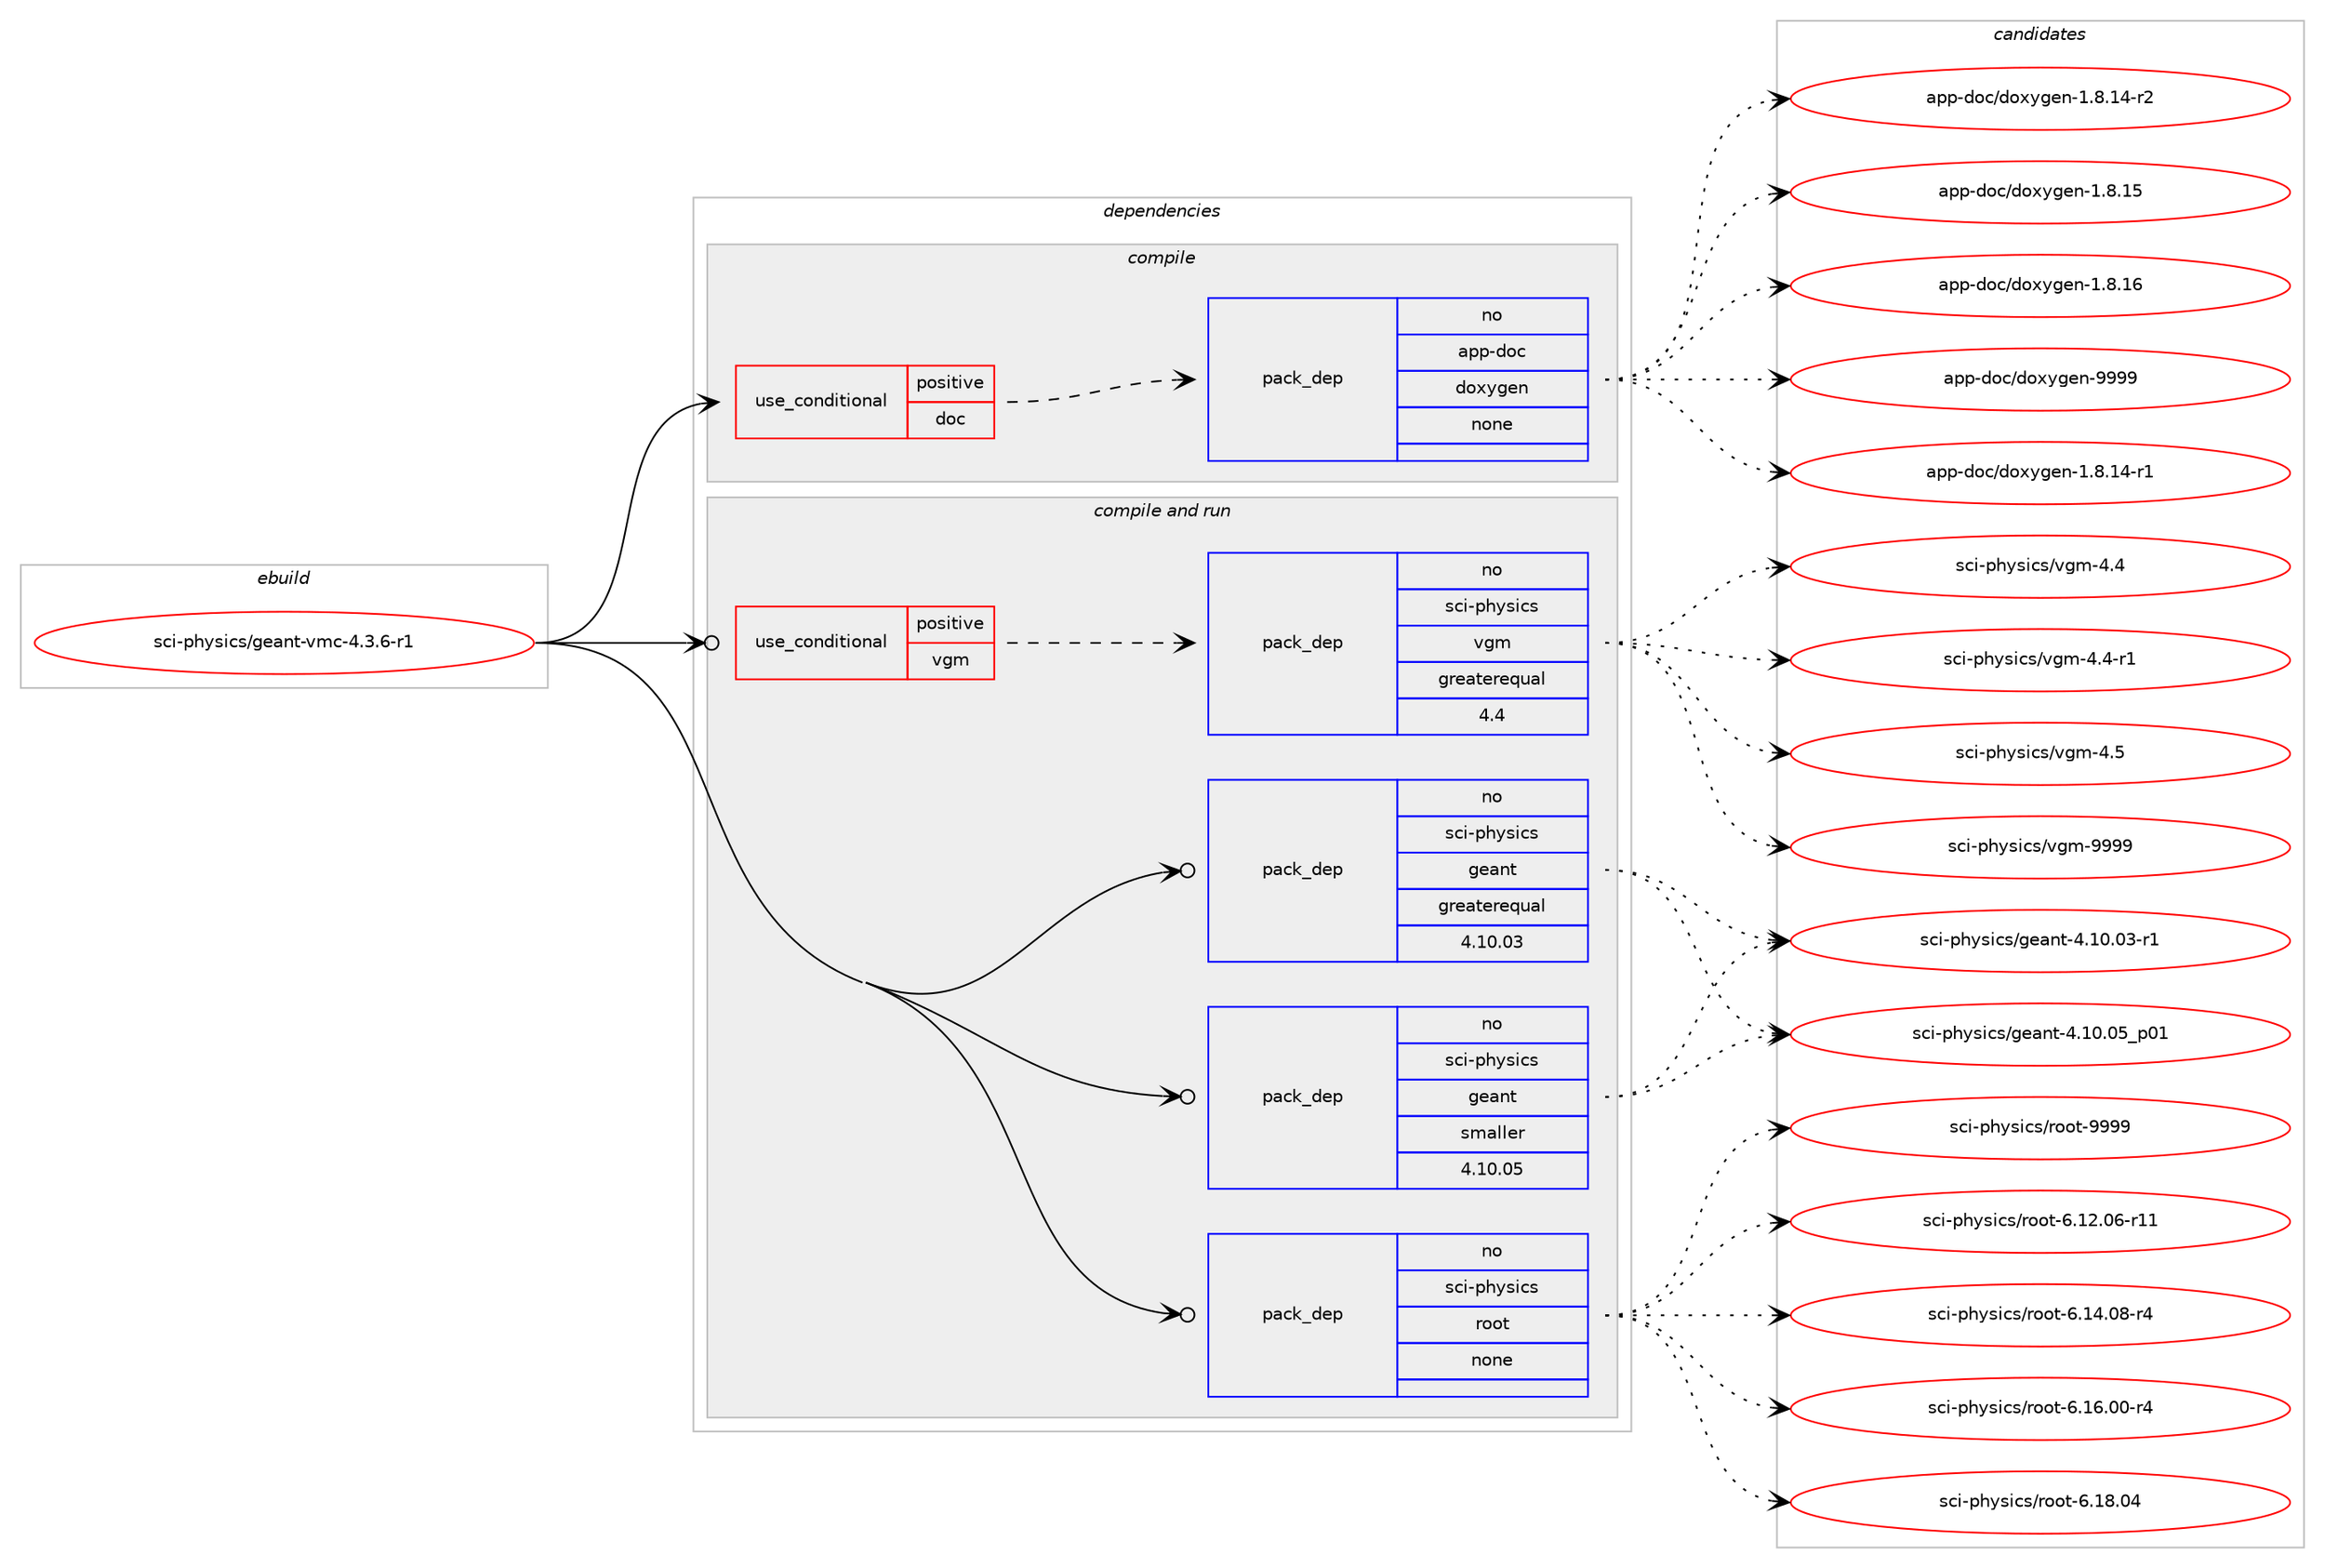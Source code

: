 digraph prolog {

# *************
# Graph options
# *************

newrank=true;
concentrate=true;
compound=true;
graph [rankdir=LR,fontname=Helvetica,fontsize=10,ranksep=1.5];#, ranksep=2.5, nodesep=0.2];
edge  [arrowhead=vee];
node  [fontname=Helvetica,fontsize=10];

# **********
# The ebuild
# **********

subgraph cluster_leftcol {
color=gray;
rank=same;
label=<<i>ebuild</i>>;
id [label="sci-physics/geant-vmc-4.3.6-r1", color=red, width=4, href="../sci-physics/geant-vmc-4.3.6-r1.svg"];
}

# ****************
# The dependencies
# ****************

subgraph cluster_midcol {
color=gray;
label=<<i>dependencies</i>>;
subgraph cluster_compile {
fillcolor="#eeeeee";
style=filled;
label=<<i>compile</i>>;
subgraph cond209544 {
dependency863319 [label=<<TABLE BORDER="0" CELLBORDER="1" CELLSPACING="0" CELLPADDING="4"><TR><TD ROWSPAN="3" CELLPADDING="10">use_conditional</TD></TR><TR><TD>positive</TD></TR><TR><TD>doc</TD></TR></TABLE>>, shape=none, color=red];
subgraph pack638511 {
dependency863320 [label=<<TABLE BORDER="0" CELLBORDER="1" CELLSPACING="0" CELLPADDING="4" WIDTH="220"><TR><TD ROWSPAN="6" CELLPADDING="30">pack_dep</TD></TR><TR><TD WIDTH="110">no</TD></TR><TR><TD>app-doc</TD></TR><TR><TD>doxygen</TD></TR><TR><TD>none</TD></TR><TR><TD></TD></TR></TABLE>>, shape=none, color=blue];
}
dependency863319:e -> dependency863320:w [weight=20,style="dashed",arrowhead="vee"];
}
id:e -> dependency863319:w [weight=20,style="solid",arrowhead="vee"];
}
subgraph cluster_compileandrun {
fillcolor="#eeeeee";
style=filled;
label=<<i>compile and run</i>>;
subgraph cond209545 {
dependency863321 [label=<<TABLE BORDER="0" CELLBORDER="1" CELLSPACING="0" CELLPADDING="4"><TR><TD ROWSPAN="3" CELLPADDING="10">use_conditional</TD></TR><TR><TD>positive</TD></TR><TR><TD>vgm</TD></TR></TABLE>>, shape=none, color=red];
subgraph pack638512 {
dependency863322 [label=<<TABLE BORDER="0" CELLBORDER="1" CELLSPACING="0" CELLPADDING="4" WIDTH="220"><TR><TD ROWSPAN="6" CELLPADDING="30">pack_dep</TD></TR><TR><TD WIDTH="110">no</TD></TR><TR><TD>sci-physics</TD></TR><TR><TD>vgm</TD></TR><TR><TD>greaterequal</TD></TR><TR><TD>4.4</TD></TR></TABLE>>, shape=none, color=blue];
}
dependency863321:e -> dependency863322:w [weight=20,style="dashed",arrowhead="vee"];
}
id:e -> dependency863321:w [weight=20,style="solid",arrowhead="odotvee"];
subgraph pack638513 {
dependency863323 [label=<<TABLE BORDER="0" CELLBORDER="1" CELLSPACING="0" CELLPADDING="4" WIDTH="220"><TR><TD ROWSPAN="6" CELLPADDING="30">pack_dep</TD></TR><TR><TD WIDTH="110">no</TD></TR><TR><TD>sci-physics</TD></TR><TR><TD>geant</TD></TR><TR><TD>greaterequal</TD></TR><TR><TD>4.10.03</TD></TR></TABLE>>, shape=none, color=blue];
}
id:e -> dependency863323:w [weight=20,style="solid",arrowhead="odotvee"];
subgraph pack638514 {
dependency863324 [label=<<TABLE BORDER="0" CELLBORDER="1" CELLSPACING="0" CELLPADDING="4" WIDTH="220"><TR><TD ROWSPAN="6" CELLPADDING="30">pack_dep</TD></TR><TR><TD WIDTH="110">no</TD></TR><TR><TD>sci-physics</TD></TR><TR><TD>geant</TD></TR><TR><TD>smaller</TD></TR><TR><TD>4.10.05</TD></TR></TABLE>>, shape=none, color=blue];
}
id:e -> dependency863324:w [weight=20,style="solid",arrowhead="odotvee"];
subgraph pack638515 {
dependency863325 [label=<<TABLE BORDER="0" CELLBORDER="1" CELLSPACING="0" CELLPADDING="4" WIDTH="220"><TR><TD ROWSPAN="6" CELLPADDING="30">pack_dep</TD></TR><TR><TD WIDTH="110">no</TD></TR><TR><TD>sci-physics</TD></TR><TR><TD>root</TD></TR><TR><TD>none</TD></TR><TR><TD></TD></TR></TABLE>>, shape=none, color=blue];
}
id:e -> dependency863325:w [weight=20,style="solid",arrowhead="odotvee"];
}
subgraph cluster_run {
fillcolor="#eeeeee";
style=filled;
label=<<i>run</i>>;
}
}

# **************
# The candidates
# **************

subgraph cluster_choices {
rank=same;
color=gray;
label=<<i>candidates</i>>;

subgraph choice638511 {
color=black;
nodesep=1;
choice97112112451001119947100111120121103101110454946564649524511449 [label="app-doc/doxygen-1.8.14-r1", color=red, width=4,href="../app-doc/doxygen-1.8.14-r1.svg"];
choice97112112451001119947100111120121103101110454946564649524511450 [label="app-doc/doxygen-1.8.14-r2", color=red, width=4,href="../app-doc/doxygen-1.8.14-r2.svg"];
choice9711211245100111994710011112012110310111045494656464953 [label="app-doc/doxygen-1.8.15", color=red, width=4,href="../app-doc/doxygen-1.8.15.svg"];
choice9711211245100111994710011112012110310111045494656464954 [label="app-doc/doxygen-1.8.16", color=red, width=4,href="../app-doc/doxygen-1.8.16.svg"];
choice971121124510011199471001111201211031011104557575757 [label="app-doc/doxygen-9999", color=red, width=4,href="../app-doc/doxygen-9999.svg"];
dependency863320:e -> choice97112112451001119947100111120121103101110454946564649524511449:w [style=dotted,weight="100"];
dependency863320:e -> choice97112112451001119947100111120121103101110454946564649524511450:w [style=dotted,weight="100"];
dependency863320:e -> choice9711211245100111994710011112012110310111045494656464953:w [style=dotted,weight="100"];
dependency863320:e -> choice9711211245100111994710011112012110310111045494656464954:w [style=dotted,weight="100"];
dependency863320:e -> choice971121124510011199471001111201211031011104557575757:w [style=dotted,weight="100"];
}
subgraph choice638512 {
color=black;
nodesep=1;
choice1159910545112104121115105991154711810310945524652 [label="sci-physics/vgm-4.4", color=red, width=4,href="../sci-physics/vgm-4.4.svg"];
choice11599105451121041211151059911547118103109455246524511449 [label="sci-physics/vgm-4.4-r1", color=red, width=4,href="../sci-physics/vgm-4.4-r1.svg"];
choice1159910545112104121115105991154711810310945524653 [label="sci-physics/vgm-4.5", color=red, width=4,href="../sci-physics/vgm-4.5.svg"];
choice115991054511210412111510599115471181031094557575757 [label="sci-physics/vgm-9999", color=red, width=4,href="../sci-physics/vgm-9999.svg"];
dependency863322:e -> choice1159910545112104121115105991154711810310945524652:w [style=dotted,weight="100"];
dependency863322:e -> choice11599105451121041211151059911547118103109455246524511449:w [style=dotted,weight="100"];
dependency863322:e -> choice1159910545112104121115105991154711810310945524653:w [style=dotted,weight="100"];
dependency863322:e -> choice115991054511210412111510599115471181031094557575757:w [style=dotted,weight="100"];
}
subgraph choice638513 {
color=black;
nodesep=1;
choice115991054511210412111510599115471031019711011645524649484648514511449 [label="sci-physics/geant-4.10.03-r1", color=red, width=4,href="../sci-physics/geant-4.10.03-r1.svg"];
choice11599105451121041211151059911547103101971101164552464948464853951124849 [label="sci-physics/geant-4.10.05_p01", color=red, width=4,href="../sci-physics/geant-4.10.05_p01.svg"];
dependency863323:e -> choice115991054511210412111510599115471031019711011645524649484648514511449:w [style=dotted,weight="100"];
dependency863323:e -> choice11599105451121041211151059911547103101971101164552464948464853951124849:w [style=dotted,weight="100"];
}
subgraph choice638514 {
color=black;
nodesep=1;
choice115991054511210412111510599115471031019711011645524649484648514511449 [label="sci-physics/geant-4.10.03-r1", color=red, width=4,href="../sci-physics/geant-4.10.03-r1.svg"];
choice11599105451121041211151059911547103101971101164552464948464853951124849 [label="sci-physics/geant-4.10.05_p01", color=red, width=4,href="../sci-physics/geant-4.10.05_p01.svg"];
dependency863324:e -> choice115991054511210412111510599115471031019711011645524649484648514511449:w [style=dotted,weight="100"];
dependency863324:e -> choice11599105451121041211151059911547103101971101164552464948464853951124849:w [style=dotted,weight="100"];
}
subgraph choice638515 {
color=black;
nodesep=1;
choice115991054511210412111510599115471141111111164554464950464854451144949 [label="sci-physics/root-6.12.06-r11", color=red, width=4,href="../sci-physics/root-6.12.06-r11.svg"];
choice1159910545112104121115105991154711411111111645544649524648564511452 [label="sci-physics/root-6.14.08-r4", color=red, width=4,href="../sci-physics/root-6.14.08-r4.svg"];
choice1159910545112104121115105991154711411111111645544649544648484511452 [label="sci-physics/root-6.16.00-r4", color=red, width=4,href="../sci-physics/root-6.16.00-r4.svg"];
choice115991054511210412111510599115471141111111164554464956464852 [label="sci-physics/root-6.18.04", color=red, width=4,href="../sci-physics/root-6.18.04.svg"];
choice115991054511210412111510599115471141111111164557575757 [label="sci-physics/root-9999", color=red, width=4,href="../sci-physics/root-9999.svg"];
dependency863325:e -> choice115991054511210412111510599115471141111111164554464950464854451144949:w [style=dotted,weight="100"];
dependency863325:e -> choice1159910545112104121115105991154711411111111645544649524648564511452:w [style=dotted,weight="100"];
dependency863325:e -> choice1159910545112104121115105991154711411111111645544649544648484511452:w [style=dotted,weight="100"];
dependency863325:e -> choice115991054511210412111510599115471141111111164554464956464852:w [style=dotted,weight="100"];
dependency863325:e -> choice115991054511210412111510599115471141111111164557575757:w [style=dotted,weight="100"];
}
}

}
